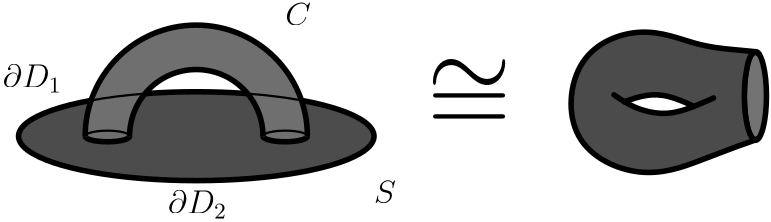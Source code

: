 <?xml version="1.0"?>
<!DOCTYPE ipe SYSTEM "ipe.dtd">
<ipe version="70107" creator="Ipe 7.1.8">
<info created="D:20130414171122" modified="D:20160228123328"/>
<ipestyle name="basic">
<symbol name="arrow/arc(spx)">
<path stroke="sym-stroke" fill="sym-stroke" pen="sym-pen">
0 0 m
-1 0.333 l
-1 -0.333 l
h
</path>
</symbol>
<symbol name="arrow/farc(spx)">
<path stroke="sym-stroke" fill="white" pen="sym-pen">
0 0 m
-1 0.333 l
-1 -0.333 l
h
</path>
</symbol>
<symbol name="mark/circle(sx)" transformations="translations">
<path fill="sym-stroke">
0.6 0 0 0.6 0 0 e
0.4 0 0 0.4 0 0 e
</path>
</symbol>
<symbol name="mark/disk(sx)" transformations="translations">
<path fill="sym-stroke">
0.6 0 0 0.6 0 0 e
</path>
</symbol>
<symbol name="mark/fdisk(sfx)" transformations="translations">
<group>
<path fill="sym-fill">
0.5 0 0 0.5 0 0 e
</path>
<path fill="sym-stroke" fillrule="eofill">
0.6 0 0 0.6 0 0 e
0.4 0 0 0.4 0 0 e
</path>
</group>
</symbol>
<symbol name="mark/box(sx)" transformations="translations">
<path fill="sym-stroke" fillrule="eofill">
-0.6 -0.6 m
0.6 -0.6 l
0.6 0.6 l
-0.6 0.6 l
h
-0.4 -0.4 m
0.4 -0.4 l
0.4 0.4 l
-0.4 0.4 l
h
</path>
</symbol>
<symbol name="mark/square(sx)" transformations="translations">
<path fill="sym-stroke">
-0.6 -0.6 m
0.6 -0.6 l
0.6 0.6 l
-0.6 0.6 l
h
</path>
</symbol>
<symbol name="mark/fsquare(sfx)" transformations="translations">
<group>
<path fill="sym-fill">
-0.5 -0.5 m
0.5 -0.5 l
0.5 0.5 l
-0.5 0.5 l
h
</path>
<path fill="sym-stroke" fillrule="eofill">
-0.6 -0.6 m
0.6 -0.6 l
0.6 0.6 l
-0.6 0.6 l
h
-0.4 -0.4 m
0.4 -0.4 l
0.4 0.4 l
-0.4 0.4 l
h
</path>
</group>
</symbol>
<symbol name="mark/cross(sx)" transformations="translations">
<group>
<path fill="sym-stroke">
-0.43 -0.57 m
0.57 0.43 l
0.43 0.57 l
-0.57 -0.43 l
h
</path>
<path fill="sym-stroke">
-0.43 0.57 m
0.57 -0.43 l
0.43 -0.57 l
-0.57 0.43 l
h
</path>
</group>
</symbol>
<symbol name="arrow/fnormal(spx)">
<path stroke="sym-stroke" fill="white" pen="sym-pen">
0 0 m
-1 0.333 l
-1 -0.333 l
h
</path>
</symbol>
<symbol name="arrow/pointed(spx)">
<path stroke="sym-stroke" fill="sym-stroke" pen="sym-pen">
0 0 m
-1 0.333 l
-0.8 0 l
-1 -0.333 l
h
</path>
</symbol>
<symbol name="arrow/fpointed(spx)">
<path stroke="sym-stroke" fill="white" pen="sym-pen">
0 0 m
-1 0.333 l
-0.8 0 l
-1 -0.333 l
h
</path>
</symbol>
<symbol name="arrow/linear(spx)">
<path stroke="sym-stroke" pen="sym-pen">
-1 0.333 m
0 0 l
-1 -0.333 l
</path>
</symbol>
<symbol name="arrow/fdouble(spx)">
<path stroke="sym-stroke" fill="white" pen="sym-pen">
0 0 m
-1 0.333 l
-1 -0.333 l
h
-1 0 m
-2 0.333 l
-2 -0.333 l
h
</path>
</symbol>
<symbol name="arrow/double(spx)">
<path stroke="sym-stroke" fill="sym-stroke" pen="sym-pen">
0 0 m
-1 0.333 l
-1 -0.333 l
h
-1 0 m
-2 0.333 l
-2 -0.333 l
h
</path>
</symbol>
<pen name="heavier" value="0.8"/>
<pen name="fat" value="1.2"/>
<pen name="ultrafat" value="2"/>
<symbolsize name="large" value="5"/>
<symbolsize name="small" value="2"/>
<symbolsize name="tiny" value="1.1"/>
<arrowsize name="large" value="10"/>
<arrowsize name="small" value="5"/>
<arrowsize name="tiny" value="3"/>
<color name="red" value="1 0 0"/>
<color name="green" value="0 1 0"/>
<color name="blue" value="0 0 1"/>
<color name="yellow" value="1 1 0"/>
<color name="orange" value="1 0.647 0"/>
<color name="gold" value="1 0.843 0"/>
<color name="purple" value="0.627 0.125 0.941"/>
<color name="gray" value="0.745"/>
<color name="brown" value="0.647 0.165 0.165"/>
<color name="navy" value="0 0 0.502"/>
<color name="pink" value="1 0.753 0.796"/>
<color name="seagreen" value="0.18 0.545 0.341"/>
<color name="turquoise" value="0.251 0.878 0.816"/>
<color name="violet" value="0.933 0.51 0.933"/>
<color name="darkblue" value="0 0 0.545"/>
<color name="darkcyan" value="0 0.545 0.545"/>
<color name="darkgray" value="0.663"/>
<color name="darkgreen" value="0 0.392 0"/>
<color name="darkmagenta" value="0.545 0 0.545"/>
<color name="darkorange" value="1 0.549 0"/>
<color name="darkred" value="0.545 0 0"/>
<color name="lightblue" value="0.678 0.847 0.902"/>
<color name="lightcyan" value="0.878 1 1"/>
<color name="lightgray" value="0.827"/>
<color name="lightgreen" value="0.565 0.933 0.565"/>
<color name="lightyellow" value="1 1 0.878"/>
<dashstyle name="dashed" value="[4] 0"/>
<dashstyle name="dotted" value="[1 3] 0"/>
<dashstyle name="dash dotted" value="[4 2 1 2] 0"/>
<dashstyle name="dash dot dotted" value="[4 2 1 2 1 2] 0"/>
<textsize name="large" value="\large"/>
<textsize name="small" value="\small"/>
<textsize name="tiny" value="\tiny"/>
<textsize name="Large" value="\Large"/>
<textsize name="LARGE" value="\LARGE"/>
<textsize name="huge" value="\huge"/>
<textsize name="Huge" value="\Huge"/>
<textsize name="footnote" value="\footnotesize"/>
<textstyle name="center" begin="\begin{center}" end="\end{center}"/>
<textstyle name="itemize" begin="\begin{itemize}" end="\end{itemize}"/>
<textstyle name="item" begin="\begin{itemize}\item{}" end="\end{itemize}"/>
<gridsize name="4 pts" value="4"/>
<gridsize name="8 pts (~3 mm)" value="8"/>
<gridsize name="16 pts (~6 mm)" value="16"/>
<gridsize name="32 pts (~12 mm)" value="32"/>
<gridsize name="10 pts (~3.5 mm)" value="10"/>
<gridsize name="20 pts (~7 mm)" value="20"/>
<gridsize name="14 pts (~5 mm)" value="14"/>
<gridsize name="28 pts (~10 mm)" value="28"/>
<gridsize name="56 pts (~20 mm)" value="56"/>
<anglesize name="90 deg" value="90"/>
<anglesize name="60 deg" value="60"/>
<anglesize name="45 deg" value="45"/>
<anglesize name="30 deg" value="30"/>
<anglesize name="22.5 deg" value="22.5"/>
<tiling name="falling" angle="-60" step="4" width="1"/>
<tiling name="rising" angle="30" step="4" width="1"/>
</ipestyle>
<ipestyle name="prueba">
<symbol name="arrow/arc(spx)">
<path stroke="sym-stroke" fill="sym-stroke" pen="sym-pen">
0 0 m
-1 0.333 l
-1 -0.333 l
h
</path>
</symbol>
<symbol name="arrow/farc(spx)">
<path stroke="sym-stroke" fill="white" pen="sym-pen">
0 0 m
-1 0.333 l
-1 -0.333 l
h
</path>
</symbol>
<symbol name="mark/circle(sx)" transformations="translations">
<path fill="sym-stroke">
0.6 0 0 0.6 0 0 e
0.4 0 0 0.4 0 0 e
</path>
</symbol>
<symbol name="mark/disk(sx)" transformations="translations">
<path fill="sym-stroke">
0.6 0 0 0.6 0 0 e
</path>
</symbol>
<symbol name="mark/fdisk(sfx)" transformations="translations">
<group>
<path fill="sym-fill">
0.5 0 0 0.5 0 0 e
</path>
<path fill="sym-stroke" fillrule="eofill">
0.6 0 0 0.6 0 0 e
0.4 0 0 0.4 0 0 e
</path>
</group>
</symbol>
<symbol name="mark/box(sx)" transformations="translations">
<path fill="sym-stroke" fillrule="eofill">
-0.6 -0.6 m
0.6 -0.6 l
0.6 0.6 l
-0.6 0.6 l
h
-0.4 -0.4 m
0.4 -0.4 l
0.4 0.4 l
-0.4 0.4 l
h
</path>
</symbol>
<symbol name="mark/square(sx)" transformations="translations">
<path fill="sym-stroke">
-0.6 -0.6 m
0.6 -0.6 l
0.6 0.6 l
-0.6 0.6 l
h
</path>
</symbol>
<symbol name="mark/fsquare(sfx)" transformations="translations">
<group>
<path fill="sym-fill">
-0.5 -0.5 m
0.5 -0.5 l
0.5 0.5 l
-0.5 0.5 l
h
</path>
<path fill="sym-stroke" fillrule="eofill">
-0.6 -0.6 m
0.6 -0.6 l
0.6 0.6 l
-0.6 0.6 l
h
-0.4 -0.4 m
0.4 -0.4 l
0.4 0.4 l
-0.4 0.4 l
h
</path>
</group>
</symbol>
<symbol name="mark/cross(sx)" transformations="translations">
<group>
<path fill="sym-stroke">
-0.43 -0.57 m
0.57 0.43 l
0.43 0.57 l
-0.57 -0.43 l
h
</path>
<path fill="sym-stroke">
-0.43 0.57 m
0.57 -0.43 l
0.43 -0.57 l
-0.57 0.43 l
h
</path>
</group>
</symbol>
<symbol name="arrow/fnormal(spx)">
<path stroke="sym-stroke" fill="white" pen="sym-pen">
0 0 m
-1 0.333 l
-1 -0.333 l
h
</path>
</symbol>
<symbol name="arrow/pointed(spx)">
<path stroke="sym-stroke" fill="sym-stroke" pen="sym-pen">
0 0 m
-1 0.333 l
-0.8 0 l
-1 -0.333 l
h
</path>
</symbol>
<symbol name="arrow/fpointed(spx)">
<path stroke="sym-stroke" fill="white" pen="sym-pen">
0 0 m
-1 0.333 l
-0.8 0 l
-1 -0.333 l
h
</path>
</symbol>
<symbol name="arrow/linear(spx)">
<path stroke="sym-stroke" pen="sym-pen">
-1 0.333 m
0 0 l
-1 -0.333 l
</path>
</symbol>
<symbol name="arrow/fdouble(spx)">
<path stroke="sym-stroke" fill="white" pen="sym-pen">
0 0 m
-1 0.333 l
-1 -0.333 l
h
-1 0 m
-2 0.333 l
-2 -0.333 l
h
</path>
</symbol>
<symbol name="arrow/double(spx)">
<path stroke="sym-stroke" fill="sym-stroke" pen="sym-pen">
0 0 m
-1 0.333 l
-1 -0.333 l
h
-1 0 m
-2 0.333 l
-2 -0.333 l
h
</path>
</symbol>
<pen name="heavier" value="0.8"/>
<pen name="fat" value="1.2"/>
<pen name="ultrafat" value="2"/>
<symbolsize name="large" value="5"/>
<symbolsize name="small" value="2"/>
<symbolsize name="tiny" value="1.1"/>
<arrowsize name="large" value="10"/>
<arrowsize name="small" value="5"/>
<arrowsize name="tiny" value="3"/>
<color name="red" value="1 0 0"/>
<color name="green" value="0 1 0"/>
<color name="blue" value="0 0 1"/>
<color name="yellow" value="1 1 0"/>
<color name="orange" value="1 0.647 0"/>
<color name="gold" value="1 0.843 0"/>
<color name="purple" value="0.627 0.125 0.941"/>
<color name="gray" value="0.745"/>
<color name="brown" value="0.647 0.165 0.165"/>
<color name="navy" value="0 0 0.502"/>
<color name="pink" value="1 0.753 0.796"/>
<color name="seagreen" value="0.18 0.545 0.341"/>
<color name="turquoise" value="0.251 0.878 0.816"/>
<color name="violet" value="0.933 0.51 0.933"/>
<color name="darkblue" value="0 0 0.545"/>
<color name="darkcyan" value="0 0.545 0.545"/>
<color name="darkgray" value="0.663"/>
<color name="darkgreen" value="0 0.392 0"/>
<color name="darkmagenta" value="0.545 0 0.545"/>
<color name="darkorange" value="1 0.549 0"/>
<color name="darkred" value="0.545 0 0"/>
<color name="lightblue" value="0.678 0.847 0.902"/>
<color name="lightcyan" value="0.878 1 1"/>
<color name="lightgray" value="0.827"/>
<color name="lightgreen" value="0.565 0.933 0.565"/>
<color name="lightyellow" value="1 1 0.878"/>
<color name="gray7" value="0.87"/>
<color name="azul" value="0.237 0.659 0.659"/>
<color name="amarillo" value="0.957 0.969 0.714"/>
<dashstyle name="dashed" value="[4] 0"/>
<dashstyle name="dotted" value="[1 3] 0"/>
<dashstyle name="dash dotted" value="[4 2 1 2] 0"/>
<dashstyle name="dash dot dotted" value="[4 2 1 2 1 2] 0"/>
<dashstyle name="medium dashed" value="[8] 0"/>
<dashstyle name="large dashed" value="[12] 0"/>
<dashstyle name="large dotted" value="[2 4] 0"/>
<dashstyle name="Large dashed" value="[16] 0"/>
<textsize name="large" value="\large"/>
<textsize name="small" value="\small"/>
<textsize name="tiny" value="\tiny"/>
<textsize name="Large" value="\Large"/>
<textsize name="LARGE" value="\LARGE"/>
<textsize name="huge" value="\huge"/>
<textsize name="Huge" value="\Huge"/>
<textsize name="footnote" value="\footnotesize"/>
<textstyle name="center" begin="\begin{center}" end="\end{center}"/>
<textstyle name="itemize" begin="\begin{itemize}" end="\end{itemize}"/>
<textstyle name="item" begin="\begin{itemize}\item{}" end="\end{itemize}"/>
<gridsize name="4 pts" value="4"/>
<gridsize name="8 pts (~3 mm)" value="8"/>
<gridsize name="16 pts (~6 mm)" value="16"/>
<gridsize name="32 pts (~12 mm)" value="32"/>
<gridsize name="10 pts (~3.5 mm)" value="10"/>
<gridsize name="20 pts (~7 mm)" value="20"/>
<gridsize name="14 pts (~5 mm)" value="14"/>
<gridsize name="28 pts (~10 mm)" value="28"/>
<gridsize name="56 pts (~20 mm)" value="56"/>
<anglesize name="90 deg" value="90"/>
<anglesize name="60 deg" value="60"/>
<anglesize name="45 deg" value="45"/>
<anglesize name="30 deg" value="30"/>
<anglesize name="22.5 deg" value="22.5"/>
<opacity name="10%" value="0.1"/>
<opacity name="20%" value="0.2"/>
<opacity name="30%" value="0.3"/>
<opacity name="40%" value="0.4"/>
<opacity name="50%" value="0.5"/>
<opacity name="60%" value="0.6"/>
<opacity name="70%" value="0.7"/>
<opacity name="80%" value="0.8"/>
<opacity name="90%" value="0.9"/>
<tiling name="falling" angle="-60" step="4" width="1"/>
<tiling name="rising" angle="30" step="4" width="1"/>
</ipestyle>
<page>
<layer name="alpha"/>
<view layers="alpha" active="alpha"/>
<text layer="alpha" matrix="3.91399 0 0 3.91399 -614.918 -1204.01" pos="211.022 408.561" stroke="black" type="label" width="7.749" height="6.322" depth="0.49" valign="baseline">$\cong$</text>
<group matrix="1 0 0 1 0 8.13717">
<path fill="0.435">
151.993 384.235
151.993 384.235
151.993 384.235
152.425 383.446
153.983 382.741
156.003 382.301
159.257 382.003
161.267 382.051
164.926 382.514
167.361 383.407
167.975 383.837
167.998 384.387
167.998 384.387
167.706 388.839
166.529 394.638
164.426 400.527
160.12 407.839
154.807 413.688
147.461 418.946
140.183 422.1
136.112 423.169
128.776 423.992
120.625 423.314
113.573 421.307
107.508 418.352
101.933 414.34
98.1194 410.592
94.5199 405.888
92.1528 401.748
89.8148 395.78
88.7532 391.477
88.1731 387.3
88.0144 384.71
88 384.052
88 384.052
88 384.052
88.3647 383.592
89.3355 382.982
90.6302 382.569
93.1048 382.175
96.1182 381.995
98.332 382.143
101.275 382.597
102.689 383.033
103.786 383.683
103.979 383.851
103.979 383.851
103.979 383.851
104.048 385.281
104.455 388.499
105.799 393.01
107.46 396.414
108.981 398.711
111.918 401.815
116.658 405.151
121.084 406.982
126.538 407.955
131.536 407.738
134.748 407.032
139.211 405.221
142.894 402.819
145.547 400.374
148.056 397.182
149.723 394.068
151.344 389.574
151.69 387.556 u
</path>
<path fill="0.298">
90.1652 396.982
90.1652 396.982
90.1652 396.982
86.9728 396.278
81.3771 394.958
76.848 393.613
71.555 391.537
68.0298 389.581
65.3022 387.198
64.0279 384.36
64.5009 382.028
67.1094 379.085
70.5916 376.936
73.4774 375.628
76.8288 374.397
83.4994 372.506
89.1523 371.29
97.182 369.982
105.141 369.06
116.096 368.284
126.4 368.009
136.209 368.137
143.499 368.481
150.559 369.032
158.644 369.958
165.896 371.112
176.726 373.633
180.076 374.706
187.381 378.041
190.747 380.866
191.985 383.838
190.948 386.875
188.334 389.33
182.631 392.33
179.202 393.596
174.025 395.115
169.148 396.252
165.84 396.965
165.84 396.965
165.84 396.965
166.546 394.688
167.233 391.798
167.702 388.873
167.947 386.053
167.975 383.837
167.975 383.837
167.975 383.837
166.692 382.899
163.849 382.241
160.864 382.006
159.553 381.998
157.438 382.1
155.317 382.373
153.216 382.934
152.424 383.352
151.999 384.003
151.999 384.003
151.999 384.003
151.963 385.338
151.704 387.757
151.141 390.363
150.255 392.984
148.993 395.632
147.861 397.474
146.528 399.255
146.448 399.352
146.448 399.352
139.421 399.743
133.661 399.937
128.534 399.999
122.563 399.942
116.305 399.73
110.686 399.403
109.385 399.308
109.385 399.308
109.385 399.308
107.976 397.23
106.548 394.762
105.556 392.5
104.868 390.395
104.543 389.077
104.166 386.82
104.024 385.08
103.979 383.851
103.979 383.851
103.979 383.851
103.064 383.056
100.36 382.318
97.2472 382.019
93.9712 382.06
91.4768 382.345
89.4699 382.839
88.1689 383.585
88.0022 384.417
88.0022 384.417
88.0022 384.417
88.1063 386.915
88.4761 390.153
89.1349 393.461 u
</path>
<path stroke="black" pen="ultrafat">
88 384 m
40 0 0 -40 128 384 168 384 a
</path>
<path stroke="black" pen="ultrafat">
104 384 m
24 0 0 -24 128 384 152 384 a
</path>
<path stroke="black" pen="ultrafat">
90.1363 396.897 m
63.9881 0 0 15.997 128 384.002 165.864 396.897 a
</path>
<path stroke="black" pen="ultrafat">
109.524 399.318 m
64.0063 0 0 -16.0016 128.004 383.998 146.578 399.311 a
</path>
<path stroke="black" pen="heavier">
90.1363 396.897 m
64.0511 0 0 -16.0128 128.037 383.989 109.524 399.318 a
</path>
<path stroke="black" pen="heavier">
146.578 399.311 m
63.8763 0 0 -15.9691 128.036 384.03 165.864 396.897 a
</path>
<path matrix="0.125005 0 0 0.125005 79.999 335.993" stroke="black" pen="ultrafat">
64 384 m
64 0 0 16 128 384 192 384 a
</path>
<path matrix="0.125005 0 0 -0.125005 79.999 431.997" stroke="black" pen="heavier">
64 384 m
64 0 0 16 128 384 192 384 a
</path>
<path matrix="0.125005 0 0 0.125005 143.999 335.993" stroke="black" pen="ultrafat">
64 384 m
64 0 0 16 128 384 192 384 a
</path>
<path matrix="0.125005 0 0 -0.125005 143.999 431.997" stroke="black" pen="heavier">
64 384 m
64 0 0 16 128 384 192 384 a
</path>
</group>
<group matrix="1 0 0 1 -25.0862 3.55626">
<path matrix="0.499238 0 0 0.499238 194.598 195.393" stroke="black" fill="0.451" pen="ultrafat">
0 -32 8 0 320 416 e
</path>
<path matrix="1.99695 0 0 1.99695 -284.67 -427.655" stroke="black" fill="0.294" pen="ultrafat">
320.662 423.549
320.662 423.549
320.662 423.549
320.367 423.864
319.999 424
316.548 424.298
309.305 425.003
299.986 428.963
286.939 424.071
285.541 407.063
299.753 400.54
310.47 404.5
317.904 407.393
320.266 408.071
320.74 408.568
320.345 408.12
319.63 408.138
318.997 409.078
318.574 410.391
318.218 412.364
318.05 414.216
318 415.96
318.063 417.997
318.173 419.251
318.558 421.542
318.816 422.449
319.061 423.064
319.34 423.552
319.946 423.997 u
</path>
<path matrix="1.99695 0 0 1.99695 -284.67 -427.655" fill="white">
296.51 415.004
296.51 415.004
296.51 415.004
297.204 415.244
298.391 415.626
299.783 415.979
301.515 416.198
302.903 416.151
304.281 415.907
305.734 415.464
306.883 415.024
307.673 414.69
308.777 414.056
308.777 414.056
308.777 414.056
307.48 413.589
305.862 413.135
304.136 412.882
302.943 412.87
301.676 413.001
300.44 413.252
299.031 413.681
298.172 414.025
297.067 414.57 u
</path>
<path matrix="2.08057 0 0 2.60925 -309.253 -679.113" stroke="black" pen="ultrafat" cap="1">
294.492 414.907 m
297.919 413.024
302.939 412.059
307.138 412.831
311.724 414.472 s
</path>
<path matrix="2.08057 0 0 2.60925 -309.253 -679.113" stroke="black" pen="ultrafat" cap="1">
296.289 413.955 m
300.091 415.003
303.856 414.907
308.35 413.314 s
</path>
</group>
<text transformations="translations" pos="160 432" stroke="black" type="label" width="9.234" height="8.169" depth="0" valign="baseline" size="large">$C$</text>
<text matrix="1 0 0 1 32 -64" transformations="translations" pos="160 432" stroke="black" type="label" width="7.895" height="8.169" depth="0" valign="baseline" size="large">$S$</text>
<text matrix="1 0 0 1 -101.665 -22.3252" transformations="translations" pos="160 432" stroke="black" type="label" width="21.281" height="8.305" depth="1.79" valign="baseline" size="large">$\partial D_1$</text>
<text matrix="1 0 0 1 -42.1869 -67.675" transformations="translations" pos="160 432" stroke="black" type="label" width="21.281" height="8.305" depth="1.79" valign="baseline" size="large">$\partial D_2$</text>
</page>
</ipe>
